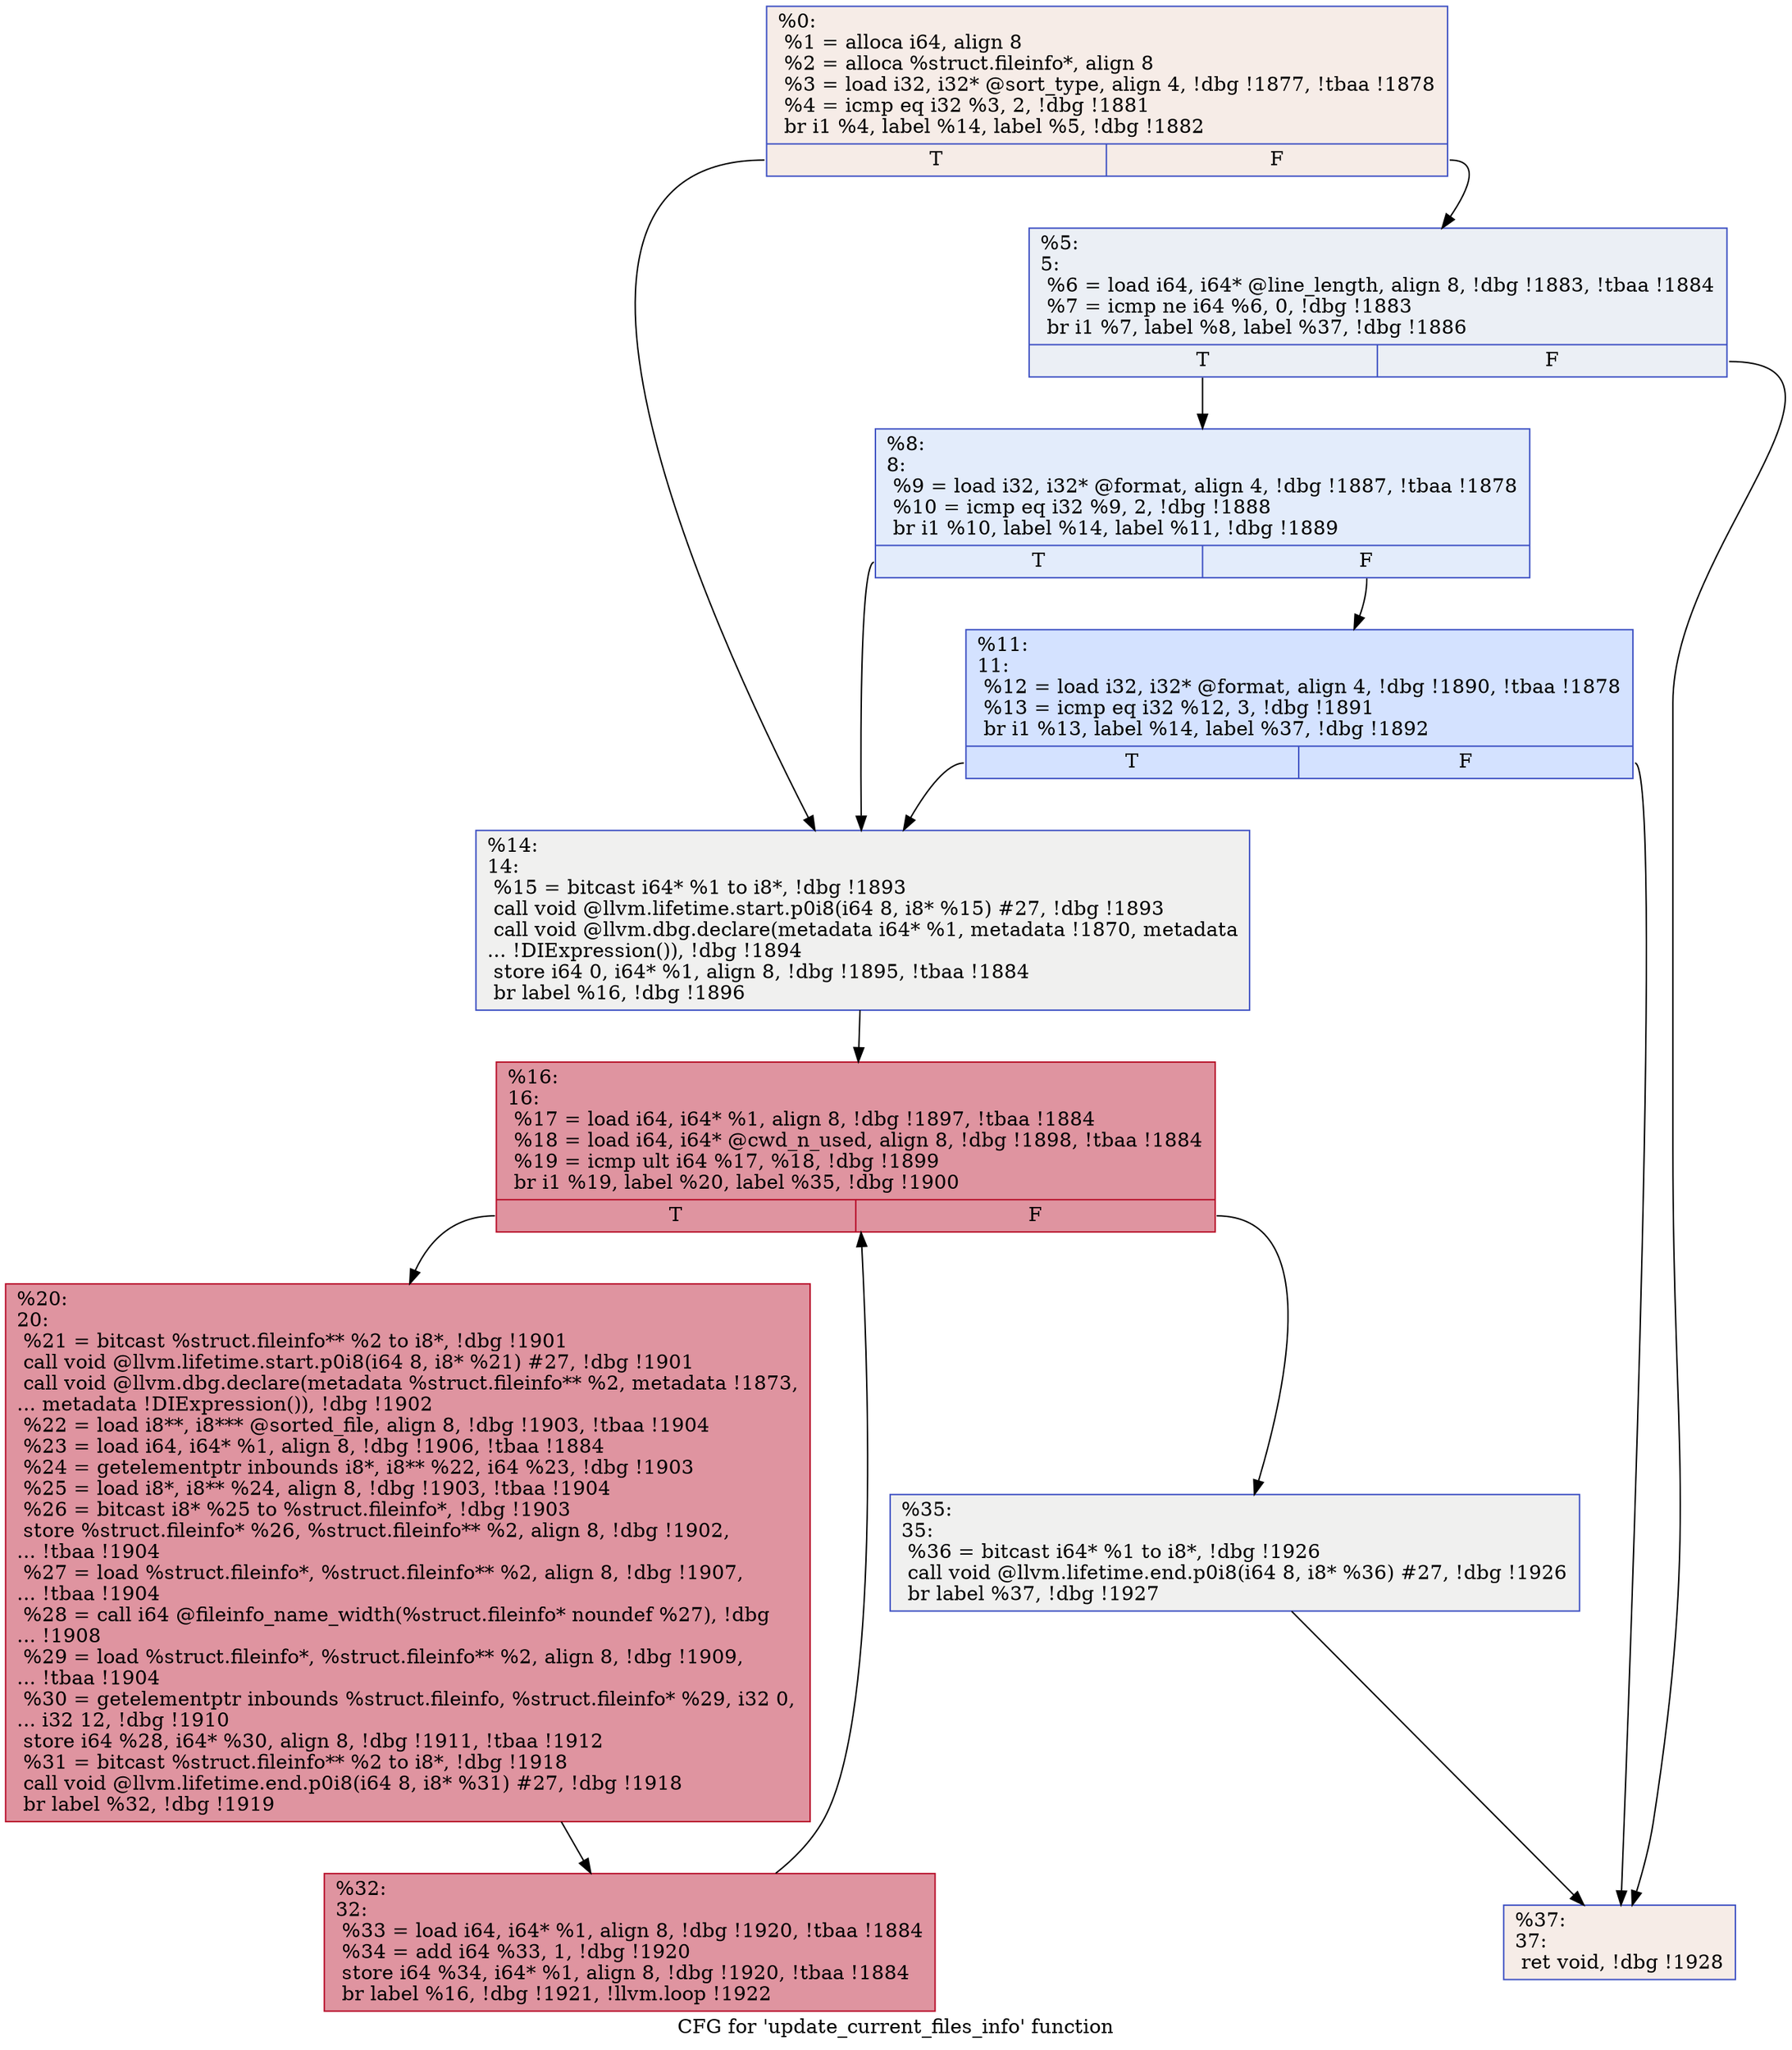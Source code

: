 digraph "CFG for 'update_current_files_info' function" {
	label="CFG for 'update_current_files_info' function";

	Node0x20cf930 [shape=record,color="#3d50c3ff", style=filled, fillcolor="#ead5c970",label="{%0:\l  %1 = alloca i64, align 8\l  %2 = alloca %struct.fileinfo*, align 8\l  %3 = load i32, i32* @sort_type, align 4, !dbg !1877, !tbaa !1878\l  %4 = icmp eq i32 %3, 2, !dbg !1881\l  br i1 %4, label %14, label %5, !dbg !1882\l|{<s0>T|<s1>F}}"];
	Node0x20cf930:s0 -> Node0x20cfad0;
	Node0x20cf930:s1 -> Node0x20cf9e0;
	Node0x20cf9e0 [shape=record,color="#3d50c3ff", style=filled, fillcolor="#d1dae970",label="{%5:\l5:                                                \l  %6 = load i64, i64* @line_length, align 8, !dbg !1883, !tbaa !1884\l  %7 = icmp ne i64 %6, 0, !dbg !1883\l  br i1 %7, label %8, label %37, !dbg !1886\l|{<s0>T|<s1>F}}"];
	Node0x20cf9e0:s0 -> Node0x20cfa30;
	Node0x20cf9e0:s1 -> Node0x20cfc60;
	Node0x20cfa30 [shape=record,color="#3d50c3ff", style=filled, fillcolor="#bfd3f670",label="{%8:\l8:                                                \l  %9 = load i32, i32* @format, align 4, !dbg !1887, !tbaa !1878\l  %10 = icmp eq i32 %9, 2, !dbg !1888\l  br i1 %10, label %14, label %11, !dbg !1889\l|{<s0>T|<s1>F}}"];
	Node0x20cfa30:s0 -> Node0x20cfad0;
	Node0x20cfa30:s1 -> Node0x20cfa80;
	Node0x20cfa80 [shape=record,color="#3d50c3ff", style=filled, fillcolor="#9ebeff70",label="{%11:\l11:                                               \l  %12 = load i32, i32* @format, align 4, !dbg !1890, !tbaa !1878\l  %13 = icmp eq i32 %12, 3, !dbg !1891\l  br i1 %13, label %14, label %37, !dbg !1892\l|{<s0>T|<s1>F}}"];
	Node0x20cfa80:s0 -> Node0x20cfad0;
	Node0x20cfa80:s1 -> Node0x20cfc60;
	Node0x20cfad0 [shape=record,color="#3d50c3ff", style=filled, fillcolor="#dedcdb70",label="{%14:\l14:                                               \l  %15 = bitcast i64* %1 to i8*, !dbg !1893\l  call void @llvm.lifetime.start.p0i8(i64 8, i8* %15) #27, !dbg !1893\l  call void @llvm.dbg.declare(metadata i64* %1, metadata !1870, metadata\l... !DIExpression()), !dbg !1894\l  store i64 0, i64* %1, align 8, !dbg !1895, !tbaa !1884\l  br label %16, !dbg !1896\l}"];
	Node0x20cfad0 -> Node0x20cfb20;
	Node0x20cfb20 [shape=record,color="#b70d28ff", style=filled, fillcolor="#b70d2870",label="{%16:\l16:                                               \l  %17 = load i64, i64* %1, align 8, !dbg !1897, !tbaa !1884\l  %18 = load i64, i64* @cwd_n_used, align 8, !dbg !1898, !tbaa !1884\l  %19 = icmp ult i64 %17, %18, !dbg !1899\l  br i1 %19, label %20, label %35, !dbg !1900\l|{<s0>T|<s1>F}}"];
	Node0x20cfb20:s0 -> Node0x20cfb70;
	Node0x20cfb20:s1 -> Node0x20cfc10;
	Node0x20cfb70 [shape=record,color="#b70d28ff", style=filled, fillcolor="#b70d2870",label="{%20:\l20:                                               \l  %21 = bitcast %struct.fileinfo** %2 to i8*, !dbg !1901\l  call void @llvm.lifetime.start.p0i8(i64 8, i8* %21) #27, !dbg !1901\l  call void @llvm.dbg.declare(metadata %struct.fileinfo** %2, metadata !1873,\l... metadata !DIExpression()), !dbg !1902\l  %22 = load i8**, i8*** @sorted_file, align 8, !dbg !1903, !tbaa !1904\l  %23 = load i64, i64* %1, align 8, !dbg !1906, !tbaa !1884\l  %24 = getelementptr inbounds i8*, i8** %22, i64 %23, !dbg !1903\l  %25 = load i8*, i8** %24, align 8, !dbg !1903, !tbaa !1904\l  %26 = bitcast i8* %25 to %struct.fileinfo*, !dbg !1903\l  store %struct.fileinfo* %26, %struct.fileinfo** %2, align 8, !dbg !1902,\l... !tbaa !1904\l  %27 = load %struct.fileinfo*, %struct.fileinfo** %2, align 8, !dbg !1907,\l... !tbaa !1904\l  %28 = call i64 @fileinfo_name_width(%struct.fileinfo* noundef %27), !dbg\l... !1908\l  %29 = load %struct.fileinfo*, %struct.fileinfo** %2, align 8, !dbg !1909,\l... !tbaa !1904\l  %30 = getelementptr inbounds %struct.fileinfo, %struct.fileinfo* %29, i32 0,\l... i32 12, !dbg !1910\l  store i64 %28, i64* %30, align 8, !dbg !1911, !tbaa !1912\l  %31 = bitcast %struct.fileinfo** %2 to i8*, !dbg !1918\l  call void @llvm.lifetime.end.p0i8(i64 8, i8* %31) #27, !dbg !1918\l  br label %32, !dbg !1919\l}"];
	Node0x20cfb70 -> Node0x20cfbc0;
	Node0x20cfbc0 [shape=record,color="#b70d28ff", style=filled, fillcolor="#b70d2870",label="{%32:\l32:                                               \l  %33 = load i64, i64* %1, align 8, !dbg !1920, !tbaa !1884\l  %34 = add i64 %33, 1, !dbg !1920\l  store i64 %34, i64* %1, align 8, !dbg !1920, !tbaa !1884\l  br label %16, !dbg !1921, !llvm.loop !1922\l}"];
	Node0x20cfbc0 -> Node0x20cfb20;
	Node0x20cfc10 [shape=record,color="#3d50c3ff", style=filled, fillcolor="#dedcdb70",label="{%35:\l35:                                               \l  %36 = bitcast i64* %1 to i8*, !dbg !1926\l  call void @llvm.lifetime.end.p0i8(i64 8, i8* %36) #27, !dbg !1926\l  br label %37, !dbg !1927\l}"];
	Node0x20cfc10 -> Node0x20cfc60;
	Node0x20cfc60 [shape=record,color="#3d50c3ff", style=filled, fillcolor="#ead5c970",label="{%37:\l37:                                               \l  ret void, !dbg !1928\l}"];
}
